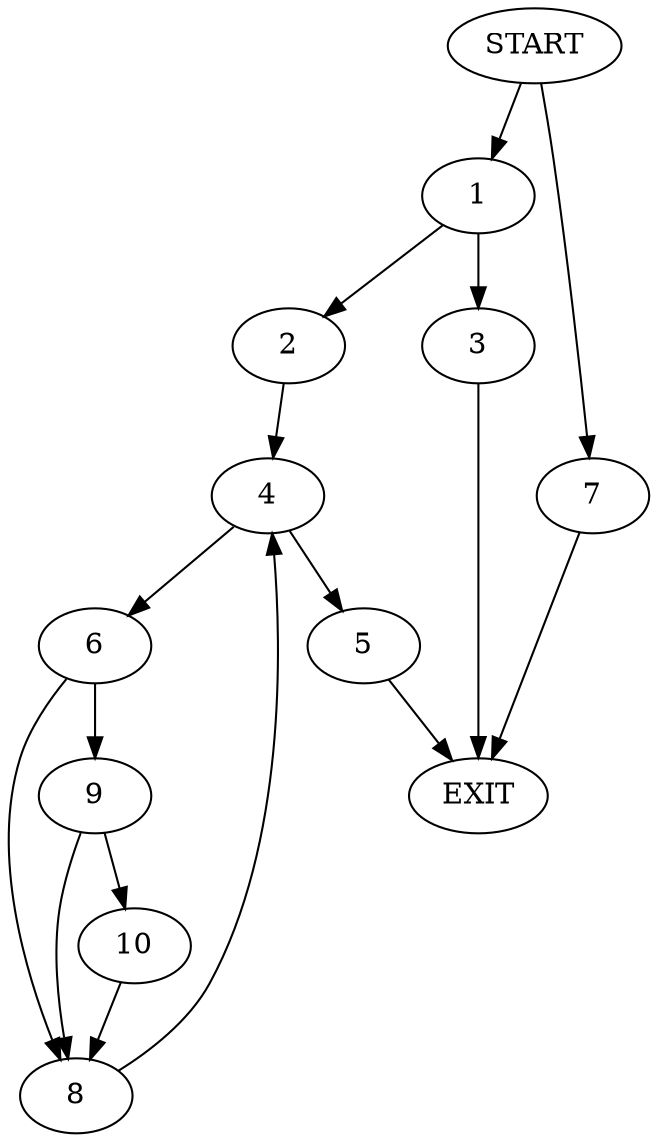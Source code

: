 digraph {
0 [label="START"]
11 [label="EXIT"]
0 -> 1
1 -> 2
1 -> 3
2 -> 4
3 -> 11
4 -> 5
4 -> 6
0 -> 7
7 -> 11
6 -> 8
6 -> 9
5 -> 11
9 -> 8
9 -> 10
8 -> 4
10 -> 8
}
